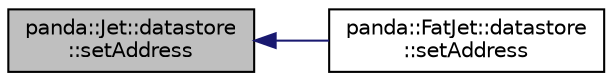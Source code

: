digraph "panda::Jet::datastore::setAddress"
{
 // INTERACTIVE_SVG=YES
  edge [fontname="Helvetica",fontsize="10",labelfontname="Helvetica",labelfontsize="10"];
  node [fontname="Helvetica",fontsize="10",shape=record];
  rankdir="LR";
  Node1 [label="panda::Jet::datastore\l::setAddress",height=0.2,width=0.4,color="black", fillcolor="grey75", style="filled" fontcolor="black"];
  Node1 -> Node2 [dir="back",color="midnightblue",fontsize="10",style="solid"];
  Node2 [label="panda::FatJet::datastore\l::setAddress",height=0.2,width=0.4,color="black", fillcolor="white", style="filled",URL="$structpanda_1_1FatJet_1_1datastore.html#a0064ba6151edcef6eb9d4c5b6a9fdcf7"];
}
